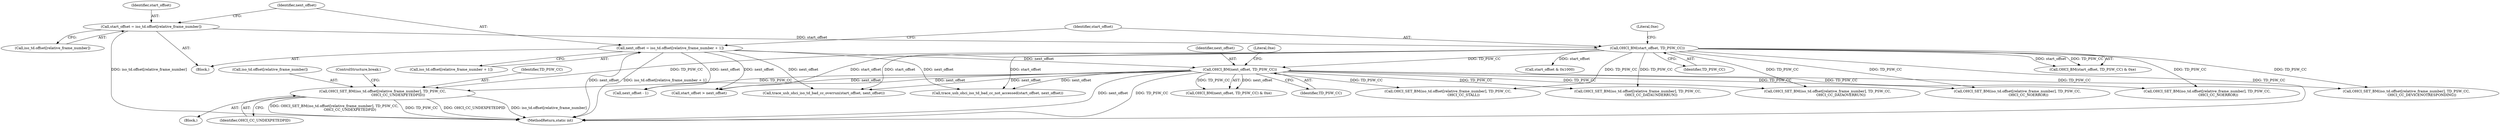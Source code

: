 digraph "0_qemu_26f670a244982335cc08943fb1ec099a2c81e42d@array" {
"1000845" [label="(Call,OHCI_SET_BM(iso_td.offset[relative_frame_number], TD_PSW_CC,\n                            OHCI_CC_UNDEXPETEDPID))"];
"1000409" [label="(Call,OHCI_BM(start_offset, TD_PSW_CC))"];
"1000389" [label="(Call,start_offset = iso_td.offset[relative_frame_number])"];
"1000419" [label="(Call,OHCI_BM(next_offset, TD_PSW_CC))"];
"1000396" [label="(Call,next_offset = iso_td.offset[relative_frame_number + 1])"];
"1000737" [label="(Call,OHCI_SET_BM(iso_td.offset[relative_frame_number], TD_PSW_CC,\n                    OHCI_CC_NOERROR))"];
"1000438" [label="(Call,trace_usb_ohci_iso_td_bad_cc_overrun(start_offset, next_offset))"];
"1000409" [label="(Call,OHCI_BM(start_offset, TD_PSW_CC))"];
"1000801" [label="(Block,)"];
"1000420" [label="(Identifier,next_offset)"];
"1000389" [label="(Call,start_offset = iso_td.offset[relative_frame_number])"];
"1000411" [label="(Identifier,TD_PSW_CC)"];
"1000390" [label="(Identifier,start_offset)"];
"1000711" [label="(Call,OHCI_SET_BM(iso_td.offset[relative_frame_number], TD_PSW_CC,\n                    OHCI_CC_NOERROR))"];
"1000424" [label="(Call,trace_usb_ohci_iso_td_bad_cc_not_accessed(start_offset, next_offset))"];
"1000825" [label="(Call,OHCI_SET_BM(iso_td.offset[relative_frame_number], TD_PSW_CC,\n                            OHCI_CC_STALL))"];
"1000851" [label="(Identifier,TD_PSW_CC)"];
"1000110" [label="(Block,)"];
"1000852" [label="(Identifier,OHCI_CC_UNDEXPETEDPID)"];
"1000765" [label="(Call,OHCI_SET_BM(iso_td.offset[relative_frame_number], TD_PSW_CC,\n                        OHCI_CC_DATAOVERRUN))"];
"1000408" [label="(Call,OHCI_BM(start_offset, TD_PSW_CC) & 0xe)"];
"1000804" [label="(Call,OHCI_SET_BM(iso_td.offset[relative_frame_number], TD_PSW_CC,\n                            OHCI_CC_DEVICENOTRESPONDING))"];
"1000418" [label="(Call,OHCI_BM(next_offset, TD_PSW_CC) & 0xe)"];
"1000419" [label="(Call,OHCI_BM(next_offset, TD_PSW_CC))"];
"1000397" [label="(Identifier,next_offset)"];
"1000410" [label="(Identifier,start_offset)"];
"1000845" [label="(Call,OHCI_SET_BM(iso_td.offset[relative_frame_number], TD_PSW_CC,\n                            OHCI_CC_UNDEXPETEDPID))"];
"1000920" [label="(MethodReturn,static int)"];
"1000846" [label="(Call,iso_td.offset[relative_frame_number])"];
"1000789" [label="(Call,OHCI_SET_BM(iso_td.offset[relative_frame_number], TD_PSW_CC,\n                        OHCI_CC_DATAUNDERRUN))"];
"1000412" [label="(Literal,0xe)"];
"1000445" [label="(Call,start_offset & 0x1000)"];
"1000421" [label="(Identifier,TD_PSW_CC)"];
"1000853" [label="(ControlStructure,break;)"];
"1000434" [label="(Call,start_offset > next_offset)"];
"1000396" [label="(Call,next_offset = iso_td.offset[relative_frame_number + 1])"];
"1000398" [label="(Call,iso_td.offset[relative_frame_number + 1])"];
"1000422" [label="(Literal,0xe)"];
"1000481" [label="(Call,next_offset - 1)"];
"1000391" [label="(Call,iso_td.offset[relative_frame_number])"];
"1000845" -> "1000801"  [label="AST: "];
"1000845" -> "1000852"  [label="CFG: "];
"1000846" -> "1000845"  [label="AST: "];
"1000851" -> "1000845"  [label="AST: "];
"1000852" -> "1000845"  [label="AST: "];
"1000853" -> "1000845"  [label="CFG: "];
"1000845" -> "1000920"  [label="DDG: TD_PSW_CC"];
"1000845" -> "1000920"  [label="DDG: OHCI_CC_UNDEXPETEDPID"];
"1000845" -> "1000920"  [label="DDG: iso_td.offset[relative_frame_number]"];
"1000845" -> "1000920"  [label="DDG: OHCI_SET_BM(iso_td.offset[relative_frame_number], TD_PSW_CC,\n                            OHCI_CC_UNDEXPETEDPID)"];
"1000409" -> "1000845"  [label="DDG: TD_PSW_CC"];
"1000419" -> "1000845"  [label="DDG: TD_PSW_CC"];
"1000409" -> "1000408"  [label="AST: "];
"1000409" -> "1000411"  [label="CFG: "];
"1000410" -> "1000409"  [label="AST: "];
"1000411" -> "1000409"  [label="AST: "];
"1000412" -> "1000409"  [label="CFG: "];
"1000409" -> "1000920"  [label="DDG: TD_PSW_CC"];
"1000409" -> "1000408"  [label="DDG: start_offset"];
"1000409" -> "1000408"  [label="DDG: TD_PSW_CC"];
"1000389" -> "1000409"  [label="DDG: start_offset"];
"1000409" -> "1000419"  [label="DDG: TD_PSW_CC"];
"1000409" -> "1000424"  [label="DDG: start_offset"];
"1000409" -> "1000434"  [label="DDG: start_offset"];
"1000409" -> "1000438"  [label="DDG: start_offset"];
"1000409" -> "1000445"  [label="DDG: start_offset"];
"1000409" -> "1000711"  [label="DDG: TD_PSW_CC"];
"1000409" -> "1000737"  [label="DDG: TD_PSW_CC"];
"1000409" -> "1000765"  [label="DDG: TD_PSW_CC"];
"1000409" -> "1000789"  [label="DDG: TD_PSW_CC"];
"1000409" -> "1000804"  [label="DDG: TD_PSW_CC"];
"1000409" -> "1000825"  [label="DDG: TD_PSW_CC"];
"1000389" -> "1000110"  [label="AST: "];
"1000389" -> "1000391"  [label="CFG: "];
"1000390" -> "1000389"  [label="AST: "];
"1000391" -> "1000389"  [label="AST: "];
"1000397" -> "1000389"  [label="CFG: "];
"1000389" -> "1000920"  [label="DDG: iso_td.offset[relative_frame_number]"];
"1000419" -> "1000418"  [label="AST: "];
"1000419" -> "1000421"  [label="CFG: "];
"1000420" -> "1000419"  [label="AST: "];
"1000421" -> "1000419"  [label="AST: "];
"1000422" -> "1000419"  [label="CFG: "];
"1000419" -> "1000920"  [label="DDG: next_offset"];
"1000419" -> "1000920"  [label="DDG: TD_PSW_CC"];
"1000419" -> "1000418"  [label="DDG: next_offset"];
"1000419" -> "1000418"  [label="DDG: TD_PSW_CC"];
"1000396" -> "1000419"  [label="DDG: next_offset"];
"1000419" -> "1000424"  [label="DDG: next_offset"];
"1000419" -> "1000434"  [label="DDG: next_offset"];
"1000419" -> "1000438"  [label="DDG: next_offset"];
"1000419" -> "1000481"  [label="DDG: next_offset"];
"1000419" -> "1000711"  [label="DDG: TD_PSW_CC"];
"1000419" -> "1000737"  [label="DDG: TD_PSW_CC"];
"1000419" -> "1000765"  [label="DDG: TD_PSW_CC"];
"1000419" -> "1000789"  [label="DDG: TD_PSW_CC"];
"1000419" -> "1000804"  [label="DDG: TD_PSW_CC"];
"1000419" -> "1000825"  [label="DDG: TD_PSW_CC"];
"1000396" -> "1000110"  [label="AST: "];
"1000396" -> "1000398"  [label="CFG: "];
"1000397" -> "1000396"  [label="AST: "];
"1000398" -> "1000396"  [label="AST: "];
"1000410" -> "1000396"  [label="CFG: "];
"1000396" -> "1000920"  [label="DDG: next_offset"];
"1000396" -> "1000920"  [label="DDG: iso_td.offset[relative_frame_number + 1]"];
"1000396" -> "1000424"  [label="DDG: next_offset"];
"1000396" -> "1000434"  [label="DDG: next_offset"];
"1000396" -> "1000438"  [label="DDG: next_offset"];
"1000396" -> "1000481"  [label="DDG: next_offset"];
}
